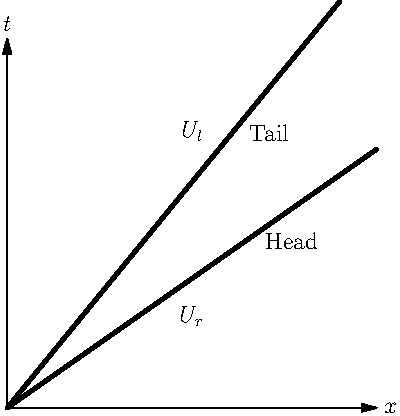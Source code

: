 //Elementary solutions of Riemann problem

size(200,0);

real xmin = 0.0;
real xmax = 1.0;
real ymax = 1.0;

draw( Label("$x$", EndPoint), (0,0)--(xmax,0), Arrow );
draw( Label("$t$", EndPoint), (0,0)--(0,ymax), Arrow );

pen pthick = linewidth(2.0);
draw( Label("Tail", NE), (0,0)--(0.9*xmax,1.1*xmax), pthick );
draw( Label("Head", NE), (0,0)--(xmax,0.7*xmax), pthick );

label("$U_l$", (0.5*xmax, 0.75*xmax) );
label("$U_r$", (0.5*xmax, 0.25*xmax) );

//draw( (0.1,0.6)--(0.65,0.65), Arrow );
//draw( (0.8,0.3)--(0.65,0.65), Arrow );
